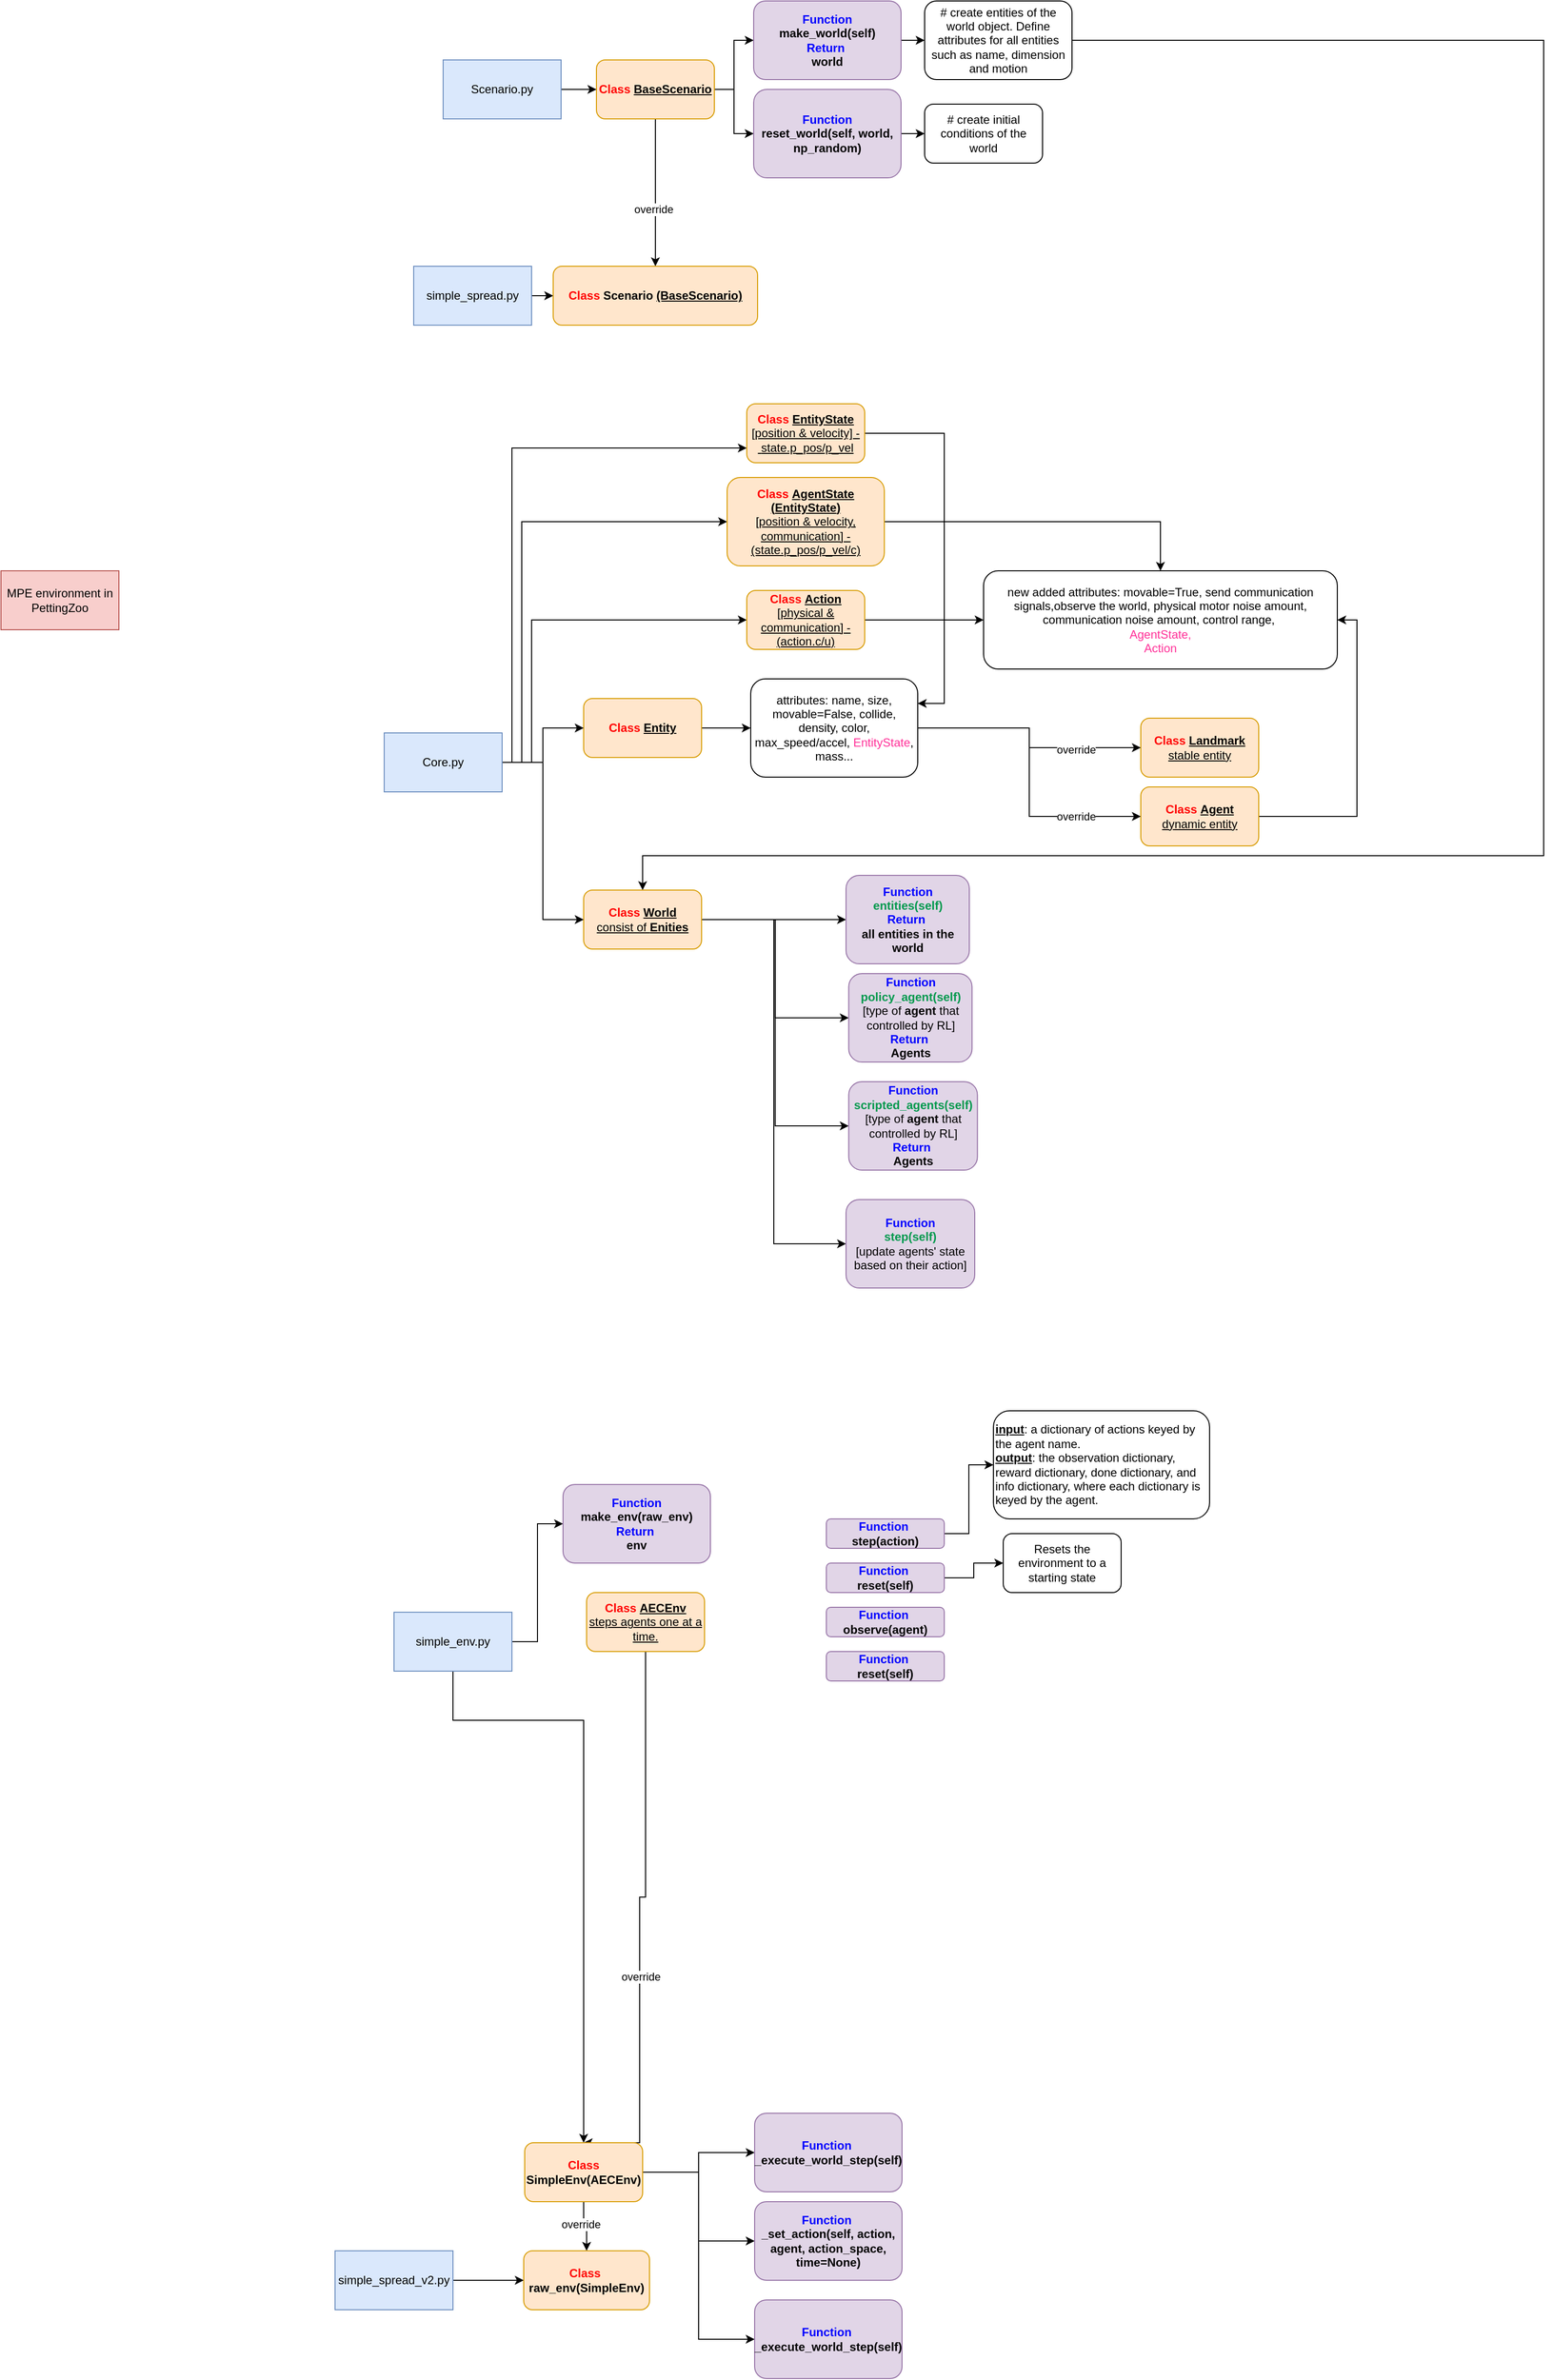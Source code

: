 <mxfile version="20.5.3" type="github"><diagram id="gz-dD4WEyX2W9LxAjVXX" name="Page-1"><mxGraphModel dx="2380" dy="2181" grid="1" gridSize="10" guides="1" tooltips="1" connect="1" arrows="1" fold="1" page="1" pageScale="1" pageWidth="827" pageHeight="1169" math="0" shadow="0"><root><mxCell id="0"/><mxCell id="1" parent="0"/><mxCell id="G7dTCTDDD5qDtTgaem02-5" style="edgeStyle=orthogonalEdgeStyle;rounded=0;orthogonalLoop=1;jettySize=auto;html=1;fontColor=#FF0000;" edge="1" parent="1" source="G7dTCTDDD5qDtTgaem02-3" target="G7dTCTDDD5qDtTgaem02-4"><mxGeometry relative="1" as="geometry"/></mxCell><mxCell id="G7dTCTDDD5qDtTgaem02-8" style="edgeStyle=orthogonalEdgeStyle;rounded=0;orthogonalLoop=1;jettySize=auto;html=1;fontColor=#0000FF;" edge="1" parent="1" source="G7dTCTDDD5qDtTgaem02-3" target="G7dTCTDDD5qDtTgaem02-7"><mxGeometry relative="1" as="geometry"/></mxCell><mxCell id="G7dTCTDDD5qDtTgaem02-83" style="edgeStyle=orthogonalEdgeStyle;rounded=0;orthogonalLoop=1;jettySize=auto;html=1;entryX=0.5;entryY=0;entryDx=0;entryDy=0;fontColor=#000000;" edge="1" parent="1" source="G7dTCTDDD5qDtTgaem02-3" target="G7dTCTDDD5qDtTgaem02-82"><mxGeometry relative="1" as="geometry"/></mxCell><mxCell id="G7dTCTDDD5qDtTgaem02-85" value="override" style="edgeLabel;html=1;align=center;verticalAlign=middle;resizable=0;points=[];fontColor=#000000;" vertex="1" connectable="0" parent="G7dTCTDDD5qDtTgaem02-83"><mxGeometry x="0.226" y="-2" relative="1" as="geometry"><mxPoint as="offset"/></mxGeometry></mxCell><mxCell id="G7dTCTDDD5qDtTgaem02-3" value="&lt;b&gt;&lt;font color=&quot;#ff0000&quot;&gt;Class&lt;/font&gt; &lt;u&gt;BaseScenario&lt;/u&gt;&lt;/b&gt;" style="rounded=1;whiteSpace=wrap;html=1;fillColor=#ffe6cc;strokeColor=#d79b00;" vertex="1" parent="1"><mxGeometry x="516" y="-120" width="120" height="60" as="geometry"/></mxCell><mxCell id="G7dTCTDDD5qDtTgaem02-12" style="edgeStyle=orthogonalEdgeStyle;rounded=0;orthogonalLoop=1;jettySize=auto;html=1;fontColor=#0000FF;" edge="1" parent="1" source="G7dTCTDDD5qDtTgaem02-4" target="G7dTCTDDD5qDtTgaem02-11"><mxGeometry relative="1" as="geometry"/></mxCell><mxCell id="G7dTCTDDD5qDtTgaem02-4" value="&lt;font style=&quot;font-weight: bold;&quot; color=&quot;#0000ff&quot;&gt;Function&lt;/font&gt;&lt;b style=&quot;&quot;&gt; make_world(self)&lt;br&gt;&lt;font color=&quot;#0000ff&quot;&gt;Return&lt;/font&gt;&lt;/b&gt;&amp;nbsp;&lt;br&gt;&lt;b style=&quot;color: rgb(0, 0, 0);&quot;&gt;world&lt;/b&gt;" style="rounded=1;whiteSpace=wrap;html=1;fillColor=#e1d5e7;strokeColor=#9673a6;" vertex="1" parent="1"><mxGeometry x="676" y="-180" width="150" height="80" as="geometry"/></mxCell><mxCell id="G7dTCTDDD5qDtTgaem02-14" style="edgeStyle=orthogonalEdgeStyle;rounded=0;orthogonalLoop=1;jettySize=auto;html=1;entryX=0;entryY=0.5;entryDx=0;entryDy=0;fontColor=#000000;" edge="1" parent="1" source="G7dTCTDDD5qDtTgaem02-7" target="G7dTCTDDD5qDtTgaem02-13"><mxGeometry relative="1" as="geometry"/></mxCell><mxCell id="G7dTCTDDD5qDtTgaem02-7" value="&lt;font style=&quot;font-weight: bold;&quot; color=&quot;#0000ff&quot;&gt;Function&lt;/font&gt;&lt;font style=&quot;&quot; color=&quot;#000000&quot;&gt;&lt;b&gt; reset_world(self, world, np_random)&lt;/b&gt;&lt;br&gt;&lt;/font&gt;" style="rounded=1;whiteSpace=wrap;html=1;fillColor=#e1d5e7;strokeColor=#9673a6;" vertex="1" parent="1"><mxGeometry x="676" y="-90" width="150" height="90" as="geometry"/></mxCell><mxCell id="G7dTCTDDD5qDtTgaem02-101" style="edgeStyle=orthogonalEdgeStyle;rounded=0;orthogonalLoop=1;jettySize=auto;html=1;fontColor=#000000;" edge="1" parent="1" source="G7dTCTDDD5qDtTgaem02-11" target="G7dTCTDDD5qDtTgaem02-22"><mxGeometry relative="1" as="geometry"><Array as="points"><mxPoint x="1480" y="-140"/><mxPoint x="1480" y="690"/><mxPoint x="563" y="690"/></Array></mxGeometry></mxCell><mxCell id="G7dTCTDDD5qDtTgaem02-11" value="&lt;div style=&quot;&quot;&gt;# create entities&amp;nbsp;&lt;span style=&quot;background-color: initial;&quot;&gt;of the world object. Define attributes for all entities such as name, dimension and motion&lt;/span&gt;&lt;/div&gt;" style="rounded=1;whiteSpace=wrap;html=1;" vertex="1" parent="1"><mxGeometry x="850" y="-180" width="150" height="80" as="geometry"/></mxCell><mxCell id="G7dTCTDDD5qDtTgaem02-13" value="# create initial conditions of the world" style="rounded=1;whiteSpace=wrap;html=1;fontColor=#000000;" vertex="1" parent="1"><mxGeometry x="850" y="-75" width="120" height="60" as="geometry"/></mxCell><mxCell id="G7dTCTDDD5qDtTgaem02-21" style="edgeStyle=orthogonalEdgeStyle;rounded=0;orthogonalLoop=1;jettySize=auto;html=1;fontColor=#0000FF;exitX=1;exitY=0.5;exitDx=0;exitDy=0;" edge="1" parent="1" source="G7dTCTDDD5qDtTgaem02-17" target="G7dTCTDDD5qDtTgaem02-20"><mxGeometry relative="1" as="geometry"/></mxCell><mxCell id="G7dTCTDDD5qDtTgaem02-17" value="&lt;b style=&quot;color: rgb(0, 0, 0);&quot;&gt;&lt;font color=&quot;#ff0000&quot;&gt;Class&lt;/font&gt;&amp;nbsp;&lt;u&gt;Entity&lt;/u&gt;&lt;/b&gt;" style="rounded=1;whiteSpace=wrap;html=1;fillColor=#ffe6cc;strokeColor=#d79b00;" vertex="1" parent="1"><mxGeometry x="503" y="530" width="120" height="60" as="geometry"/></mxCell><mxCell id="G7dTCTDDD5qDtTgaem02-66" style="edgeStyle=orthogonalEdgeStyle;rounded=0;orthogonalLoop=1;jettySize=auto;html=1;entryX=1;entryY=0.5;entryDx=0;entryDy=0;fontColor=#000000;" edge="1" parent="1" source="G7dTCTDDD5qDtTgaem02-18" target="G7dTCTDDD5qDtTgaem02-27"><mxGeometry relative="1" as="geometry"><Array as="points"><mxPoint x="1290" y="650"/><mxPoint x="1290" y="450"/></Array></mxGeometry></mxCell><mxCell id="G7dTCTDDD5qDtTgaem02-18" value="&lt;b style=&quot;color: rgb(0, 0, 0);&quot;&gt;&lt;font color=&quot;#ff0000&quot;&gt;Class&lt;/font&gt;&amp;nbsp;&lt;/b&gt;&lt;font color=&quot;#000000&quot;&gt;&lt;u style=&quot;&quot;&gt;&lt;b&gt;Agent&lt;/b&gt;&lt;br&gt;dynamic entity&lt;br&gt;&lt;/u&gt;&lt;/font&gt;" style="rounded=1;whiteSpace=wrap;html=1;fillColor=#ffe6cc;strokeColor=#d79b00;" vertex="1" parent="1"><mxGeometry x="1070" y="620" width="120" height="60" as="geometry"/></mxCell><mxCell id="G7dTCTDDD5qDtTgaem02-19" value="&lt;b style=&quot;color: rgb(0, 0, 0);&quot;&gt;&lt;font color=&quot;#ff0000&quot;&gt;Class&lt;/font&gt;&amp;nbsp;&lt;/b&gt;&lt;u style=&quot;&quot;&gt;&lt;span style=&quot;color: rgb(0, 0, 0);&quot;&gt;&lt;b&gt;Landmark&lt;/b&gt;&lt;br&gt;stable entity&lt;br&gt;&lt;/span&gt;&lt;/u&gt;" style="rounded=1;whiteSpace=wrap;html=1;fillColor=#ffe6cc;strokeColor=#d79b00;" vertex="1" parent="1"><mxGeometry x="1070" y="550" width="120" height="60" as="geometry"/></mxCell><mxCell id="G7dTCTDDD5qDtTgaem02-64" style="edgeStyle=orthogonalEdgeStyle;rounded=0;orthogonalLoop=1;jettySize=auto;html=1;fontColor=#000000;" edge="1" parent="1" source="G7dTCTDDD5qDtTgaem02-20" target="G7dTCTDDD5qDtTgaem02-19"><mxGeometry relative="1" as="geometry"/></mxCell><mxCell id="G7dTCTDDD5qDtTgaem02-78" value="override" style="edgeLabel;html=1;align=center;verticalAlign=middle;resizable=0;points=[];fontColor=#000000;" vertex="1" connectable="0" parent="G7dTCTDDD5qDtTgaem02-64"><mxGeometry x="0.466" y="-2" relative="1" as="geometry"><mxPoint as="offset"/></mxGeometry></mxCell><mxCell id="G7dTCTDDD5qDtTgaem02-65" style="edgeStyle=orthogonalEdgeStyle;rounded=0;orthogonalLoop=1;jettySize=auto;html=1;entryX=0;entryY=0.5;entryDx=0;entryDy=0;fontColor=#000000;" edge="1" parent="1" source="G7dTCTDDD5qDtTgaem02-20" target="G7dTCTDDD5qDtTgaem02-18"><mxGeometry relative="1" as="geometry"/></mxCell><mxCell id="G7dTCTDDD5qDtTgaem02-79" value="override" style="edgeLabel;html=1;align=center;verticalAlign=middle;resizable=0;points=[];fontColor=#000000;" vertex="1" connectable="0" parent="G7dTCTDDD5qDtTgaem02-65"><mxGeometry x="0.584" relative="1" as="geometry"><mxPoint as="offset"/></mxGeometry></mxCell><mxCell id="G7dTCTDDD5qDtTgaem02-20" value="&lt;font style=&quot;&quot; color=&quot;#000000&quot;&gt;attributes: name, size, movable=False, collide, density, color, max_speed/accel, &lt;/font&gt;&lt;font color=&quot;#ff3399&quot;&gt;EntityState&lt;/font&gt;&lt;font style=&quot;&quot; color=&quot;#000000&quot;&gt;, mass...&lt;br&gt;&lt;/font&gt;" style="rounded=1;whiteSpace=wrap;html=1;fontColor=#0000FF;" vertex="1" parent="1"><mxGeometry x="673" y="510" width="170" height="100" as="geometry"/></mxCell><mxCell id="G7dTCTDDD5qDtTgaem02-33" style="edgeStyle=orthogonalEdgeStyle;rounded=0;orthogonalLoop=1;jettySize=auto;html=1;entryX=0;entryY=0.5;entryDx=0;entryDy=0;fontColor=#0000FF;" edge="1" parent="1" source="G7dTCTDDD5qDtTgaem02-22" target="G7dTCTDDD5qDtTgaem02-30"><mxGeometry relative="1" as="geometry"/></mxCell><mxCell id="G7dTCTDDD5qDtTgaem02-99" style="edgeStyle=orthogonalEdgeStyle;rounded=0;orthogonalLoop=1;jettySize=auto;html=1;fontColor=#000000;" edge="1" parent="1" source="G7dTCTDDD5qDtTgaem02-22" target="G7dTCTDDD5qDtTgaem02-98"><mxGeometry relative="1" as="geometry"/></mxCell><mxCell id="G7dTCTDDD5qDtTgaem02-102" style="edgeStyle=orthogonalEdgeStyle;rounded=0;orthogonalLoop=1;jettySize=auto;html=1;entryX=0;entryY=0.5;entryDx=0;entryDy=0;fontColor=#000000;" edge="1" parent="1" source="G7dTCTDDD5qDtTgaem02-22" target="G7dTCTDDD5qDtTgaem02-29"><mxGeometry relative="1" as="geometry"/></mxCell><mxCell id="G7dTCTDDD5qDtTgaem02-103" style="edgeStyle=orthogonalEdgeStyle;rounded=0;orthogonalLoop=1;jettySize=auto;html=1;entryX=0;entryY=0.5;entryDx=0;entryDy=0;fontColor=#000000;" edge="1" parent="1" source="G7dTCTDDD5qDtTgaem02-22" target="G7dTCTDDD5qDtTgaem02-100"><mxGeometry relative="1" as="geometry"/></mxCell><mxCell id="G7dTCTDDD5qDtTgaem02-22" value="&lt;span style=&quot;color: rgb(0, 0, 0);&quot;&gt;&lt;font style=&quot;font-weight: bold;&quot; color=&quot;#ff0000&quot;&gt;Class&lt;/font&gt;&lt;b&gt;&amp;nbsp;&lt;/b&gt;&lt;u style=&quot;&quot;&gt;&lt;b&gt;World&lt;/b&gt;&lt;br&gt;consist of &lt;b&gt;Enities&lt;/b&gt;&lt;br&gt;&lt;/u&gt;&lt;/span&gt;" style="rounded=1;whiteSpace=wrap;html=1;fillColor=#ffe6cc;strokeColor=#d79b00;" vertex="1" parent="1"><mxGeometry x="503" y="725" width="120" height="60" as="geometry"/></mxCell><mxCell id="G7dTCTDDD5qDtTgaem02-27" value="&lt;font style=&quot;&quot; color=&quot;#000000&quot;&gt;new added attributes: movable=True, send communication signals,observe the world, physical motor noise amount, communication noise amount, control range,&amp;nbsp;&lt;br&gt;&lt;/font&gt;&lt;font color=&quot;#ff3399&quot;&gt;AgentState&lt;/font&gt;&lt;font color=&quot;#ff3399&quot;&gt;, &lt;br&gt;&lt;/font&gt;&lt;span style=&quot;color: rgb(255, 51, 153);&quot;&gt;Action&lt;/span&gt;&lt;font style=&quot;&quot; color=&quot;#000000&quot;&gt;&lt;br&gt;&lt;/font&gt;" style="rounded=1;whiteSpace=wrap;html=1;fontColor=#0000FF;" vertex="1" parent="1"><mxGeometry x="910" y="400" width="360" height="100" as="geometry"/></mxCell><mxCell id="G7dTCTDDD5qDtTgaem02-29" value="&lt;span style=&quot;color: rgb(0, 0, 255); font-weight: 700;&quot;&gt;Function&lt;/span&gt;&lt;font color=&quot;#00994d&quot;&gt;&lt;br&gt;&lt;b&gt;policy_agent(self)&lt;/b&gt;&lt;/font&gt;&lt;br&gt;&lt;font color=&quot;#000000&quot;&gt;[type of &lt;b&gt;agent&lt;/b&gt; that controlled by RL]&lt;/font&gt;&lt;br&gt;&lt;b style=&quot;&quot;&gt;&lt;font color=&quot;#0000ff&quot;&gt;Return&lt;/font&gt;&lt;font color=&quot;#000000&quot;&gt;&amp;nbsp;&lt;/font&gt;&lt;br&gt;&lt;font color=&quot;#000000&quot;&gt;Agents&lt;/font&gt;&lt;/b&gt;" style="rounded=1;whiteSpace=wrap;html=1;fillColor=#e1d5e7;strokeColor=#9673a6;" vertex="1" parent="1"><mxGeometry x="772.75" y="810" width="125.5" height="90" as="geometry"/></mxCell><mxCell id="G7dTCTDDD5qDtTgaem02-30" value="&lt;span style=&quot;color: rgb(0, 0, 255); font-weight: 700;&quot;&gt;Function&lt;br&gt;&lt;/span&gt;&lt;font color=&quot;#00994d&quot;&gt;&lt;b&gt;scripted_agents(self)&lt;/b&gt;&lt;/font&gt;&lt;br&gt;&lt;span style=&quot;color: rgb(0, 0, 0);&quot;&gt;[type of &lt;b&gt;agent&lt;/b&gt; that controlled by RL]&lt;br&gt;&lt;/span&gt;&lt;b&gt;&lt;font color=&quot;#0000ff&quot;&gt;Return&lt;/font&gt;&lt;font color=&quot;#000000&quot;&gt;&amp;nbsp;&lt;/font&gt;&lt;br&gt;&lt;font color=&quot;#000000&quot;&gt;Agents&lt;/font&gt;&lt;/b&gt;&lt;font color=&quot;#000000&quot;&gt;&lt;br&gt;&lt;/font&gt;" style="rounded=1;whiteSpace=wrap;html=1;fillColor=#e1d5e7;strokeColor=#9673a6;" vertex="1" parent="1"><mxGeometry x="772.75" y="920" width="131" height="90" as="geometry"/></mxCell><mxCell id="G7dTCTDDD5qDtTgaem02-49" value="&lt;font color=&quot;#000000&quot;&gt;MPE environment in PettingZoo&lt;/font&gt;" style="rounded=0;whiteSpace=wrap;html=1;fillColor=#f8cecc;strokeColor=#b85450;" vertex="1" parent="1"><mxGeometry x="-90" y="400" width="120" height="60" as="geometry"/></mxCell><mxCell id="G7dTCTDDD5qDtTgaem02-53" style="edgeStyle=orthogonalEdgeStyle;rounded=0;orthogonalLoop=1;jettySize=auto;html=1;entryX=0;entryY=0.5;entryDx=0;entryDy=0;fontColor=#000000;" edge="1" parent="1" source="G7dTCTDDD5qDtTgaem02-50" target="G7dTCTDDD5qDtTgaem02-17"><mxGeometry relative="1" as="geometry"/></mxCell><mxCell id="G7dTCTDDD5qDtTgaem02-54" style="edgeStyle=orthogonalEdgeStyle;rounded=0;orthogonalLoop=1;jettySize=auto;html=1;entryX=0;entryY=0.5;entryDx=0;entryDy=0;fontColor=#000000;" edge="1" parent="1" source="G7dTCTDDD5qDtTgaem02-50" target="G7dTCTDDD5qDtTgaem02-22"><mxGeometry relative="1" as="geometry"/></mxCell><mxCell id="G7dTCTDDD5qDtTgaem02-60" style="edgeStyle=orthogonalEdgeStyle;rounded=0;orthogonalLoop=1;jettySize=auto;html=1;entryX=0;entryY=0.5;entryDx=0;entryDy=0;fontColor=#000000;exitX=1;exitY=0.5;exitDx=0;exitDy=0;" edge="1" parent="1" source="G7dTCTDDD5qDtTgaem02-50" target="G7dTCTDDD5qDtTgaem02-59"><mxGeometry relative="1" as="geometry"><Array as="points"><mxPoint x="450" y="595"/><mxPoint x="450" y="450"/></Array></mxGeometry></mxCell><mxCell id="G7dTCTDDD5qDtTgaem02-62" style="edgeStyle=orthogonalEdgeStyle;rounded=0;orthogonalLoop=1;jettySize=auto;html=1;entryX=0;entryY=0.75;entryDx=0;entryDy=0;fontColor=#000000;" edge="1" parent="1" source="G7dTCTDDD5qDtTgaem02-50" target="G7dTCTDDD5qDtTgaem02-56"><mxGeometry relative="1" as="geometry"><Array as="points"><mxPoint x="430" y="595"/><mxPoint x="430" y="275"/></Array></mxGeometry></mxCell><mxCell id="G7dTCTDDD5qDtTgaem02-63" style="edgeStyle=orthogonalEdgeStyle;rounded=0;orthogonalLoop=1;jettySize=auto;html=1;entryX=0;entryY=0.5;entryDx=0;entryDy=0;fontColor=#000000;" edge="1" parent="1" source="G7dTCTDDD5qDtTgaem02-50" target="G7dTCTDDD5qDtTgaem02-55"><mxGeometry relative="1" as="geometry"><Array as="points"><mxPoint x="440" y="595"/><mxPoint x="440" y="350"/></Array></mxGeometry></mxCell><mxCell id="G7dTCTDDD5qDtTgaem02-50" value="Core.py" style="rounded=0;whiteSpace=wrap;html=1;fillColor=#dae8fc;strokeColor=#6c8ebf;" vertex="1" parent="1"><mxGeometry x="300" y="565" width="120" height="60" as="geometry"/></mxCell><mxCell id="G7dTCTDDD5qDtTgaem02-52" style="edgeStyle=orthogonalEdgeStyle;rounded=0;orthogonalLoop=1;jettySize=auto;html=1;entryX=0;entryY=0.5;entryDx=0;entryDy=0;fontColor=#000000;" edge="1" parent="1" source="G7dTCTDDD5qDtTgaem02-51" target="G7dTCTDDD5qDtTgaem02-3"><mxGeometry relative="1" as="geometry"/></mxCell><mxCell id="G7dTCTDDD5qDtTgaem02-51" value="Scenario.py" style="rounded=0;whiteSpace=wrap;html=1;fillColor=#dae8fc;strokeColor=#6c8ebf;" vertex="1" parent="1"><mxGeometry x="360" y="-120" width="120" height="60" as="geometry"/></mxCell><mxCell id="G7dTCTDDD5qDtTgaem02-57" style="edgeStyle=orthogonalEdgeStyle;rounded=0;orthogonalLoop=1;jettySize=auto;html=1;fontColor=#000000;" edge="1" parent="1" source="G7dTCTDDD5qDtTgaem02-55" target="G7dTCTDDD5qDtTgaem02-27"><mxGeometry relative="1" as="geometry"/></mxCell><mxCell id="G7dTCTDDD5qDtTgaem02-55" value="&lt;b style=&quot;color: rgb(0, 0, 0);&quot;&gt;&lt;font color=&quot;#ff0000&quot;&gt;Class&lt;/font&gt;&amp;nbsp;&lt;/b&gt;&lt;font color=&quot;#000000&quot;&gt;&lt;u style=&quot;&quot;&gt;&lt;b&gt;AgentState (&lt;/b&gt;&lt;/u&gt;&lt;/font&gt;&lt;u&gt;&lt;b&gt;EntityState&lt;/b&gt;&lt;/u&gt;&lt;font color=&quot;#000000&quot;&gt;&lt;u style=&quot;&quot;&gt;&lt;b&gt;)&lt;/b&gt;&lt;br&gt;[position &amp;amp; velocity, communication] - (state.p_pos/p_vel/c)&lt;br&gt;&lt;/u&gt;&lt;/font&gt;" style="rounded=1;whiteSpace=wrap;html=1;fillColor=#ffe6cc;strokeColor=#d79b00;" vertex="1" parent="1"><mxGeometry x="649" y="305" width="160" height="90" as="geometry"/></mxCell><mxCell id="G7dTCTDDD5qDtTgaem02-58" style="edgeStyle=orthogonalEdgeStyle;rounded=0;orthogonalLoop=1;jettySize=auto;html=1;fontColor=#000000;entryX=1;entryY=0.25;entryDx=0;entryDy=0;" edge="1" parent="1" source="G7dTCTDDD5qDtTgaem02-56" target="G7dTCTDDD5qDtTgaem02-20"><mxGeometry relative="1" as="geometry"><Array as="points"><mxPoint x="870" y="260"/><mxPoint x="870" y="535"/></Array></mxGeometry></mxCell><mxCell id="G7dTCTDDD5qDtTgaem02-56" value="&lt;b style=&quot;color: rgb(0, 0, 0);&quot;&gt;&lt;font color=&quot;#ff0000&quot;&gt;Class&lt;/font&gt;&amp;nbsp;&lt;/b&gt;&lt;font color=&quot;#000000&quot;&gt;&lt;u style=&quot;&quot;&gt;&lt;b&gt;EntityState&lt;/b&gt;&lt;br&gt;[position &amp;amp; velocity] -&amp;nbsp;&lt;/u&gt;&lt;/font&gt;&lt;u&gt;state.p_pos/p_vel&lt;/u&gt;&lt;font color=&quot;#000000&quot;&gt;&lt;u style=&quot;&quot;&gt;&lt;br&gt;&lt;/u&gt;&lt;/font&gt;" style="rounded=1;whiteSpace=wrap;html=1;fillColor=#ffe6cc;strokeColor=#d79b00;" vertex="1" parent="1"><mxGeometry x="669" y="230" width="120" height="60" as="geometry"/></mxCell><mxCell id="G7dTCTDDD5qDtTgaem02-61" style="edgeStyle=orthogonalEdgeStyle;rounded=0;orthogonalLoop=1;jettySize=auto;html=1;fontColor=#000000;" edge="1" parent="1" source="G7dTCTDDD5qDtTgaem02-59" target="G7dTCTDDD5qDtTgaem02-27"><mxGeometry relative="1" as="geometry"/></mxCell><mxCell id="G7dTCTDDD5qDtTgaem02-59" value="&lt;b style=&quot;color: rgb(0, 0, 0);&quot;&gt;&lt;font color=&quot;#ff0000&quot;&gt;Class&lt;/font&gt;&amp;nbsp;&lt;/b&gt;&lt;b&gt;&lt;u&gt;&lt;span style=&quot;background-color: initial;&quot;&gt;Action&lt;/span&gt;&lt;br&gt;&lt;/u&gt;&lt;/b&gt;&lt;font color=&quot;#000000&quot;&gt;&lt;u style=&quot;&quot;&gt;[physical &amp;amp; communication] - (action.c/u)&lt;br&gt;&lt;/u&gt;&lt;/font&gt;" style="rounded=1;whiteSpace=wrap;html=1;fillColor=#ffe6cc;strokeColor=#d79b00;" vertex="1" parent="1"><mxGeometry x="669" y="420" width="120" height="60" as="geometry"/></mxCell><mxCell id="G7dTCTDDD5qDtTgaem02-74" style="edgeStyle=orthogonalEdgeStyle;rounded=0;orthogonalLoop=1;jettySize=auto;html=1;entryX=0.5;entryY=0;entryDx=0;entryDy=0;fontColor=#000000;" edge="1" parent="1" source="G7dTCTDDD5qDtTgaem02-67" target="G7dTCTDDD5qDtTgaem02-72"><mxGeometry relative="1" as="geometry"><Array as="points"><mxPoint x="566" y="1750"/><mxPoint x="560" y="1750"/><mxPoint x="560" y="2000"/></Array></mxGeometry></mxCell><mxCell id="G7dTCTDDD5qDtTgaem02-80" value="override" style="edgeLabel;html=1;align=center;verticalAlign=middle;resizable=0;points=[];fontColor=#000000;" vertex="1" connectable="0" parent="G7dTCTDDD5qDtTgaem02-74"><mxGeometry x="0.195" y="1" relative="1" as="geometry"><mxPoint as="offset"/></mxGeometry></mxCell><mxCell id="G7dTCTDDD5qDtTgaem02-67" value="&lt;b style=&quot;color: rgb(0, 0, 0);&quot;&gt;&lt;font color=&quot;#ff0000&quot;&gt;Class&lt;/font&gt;&amp;nbsp;&lt;/b&gt;&lt;u style=&quot;&quot;&gt;&lt;b&gt;AECEnv&lt;/b&gt;&lt;br&gt;steps agents one at a time.&lt;br&gt;&lt;/u&gt;" style="rounded=1;whiteSpace=wrap;html=1;fillColor=#ffe6cc;strokeColor=#d79b00;" vertex="1" parent="1"><mxGeometry x="506" y="1440" width="120" height="60" as="geometry"/></mxCell><mxCell id="G7dTCTDDD5qDtTgaem02-73" style="edgeStyle=orthogonalEdgeStyle;rounded=0;orthogonalLoop=1;jettySize=auto;html=1;fontColor=#000000;" edge="1" parent="1" source="G7dTCTDDD5qDtTgaem02-69" target="G7dTCTDDD5qDtTgaem02-72"><mxGeometry relative="1" as="geometry"><Array as="points"><mxPoint x="370" y="1570"/></Array></mxGeometry></mxCell><mxCell id="G7dTCTDDD5qDtTgaem02-77" style="edgeStyle=orthogonalEdgeStyle;rounded=0;orthogonalLoop=1;jettySize=auto;html=1;entryX=0;entryY=0.5;entryDx=0;entryDy=0;fontColor=#000000;" edge="1" parent="1" source="G7dTCTDDD5qDtTgaem02-69" target="G7dTCTDDD5qDtTgaem02-76"><mxGeometry relative="1" as="geometry"/></mxCell><mxCell id="G7dTCTDDD5qDtTgaem02-69" value="simple_env.py" style="rounded=0;whiteSpace=wrap;html=1;fillColor=#dae8fc;strokeColor=#6c8ebf;" vertex="1" parent="1"><mxGeometry x="310" y="1460" width="120" height="60" as="geometry"/></mxCell><mxCell id="G7dTCTDDD5qDtTgaem02-89" style="edgeStyle=orthogonalEdgeStyle;rounded=0;orthogonalLoop=1;jettySize=auto;html=1;fontColor=#000000;" edge="1" parent="1" source="G7dTCTDDD5qDtTgaem02-72" target="G7dTCTDDD5qDtTgaem02-87"><mxGeometry relative="1" as="geometry"/></mxCell><mxCell id="G7dTCTDDD5qDtTgaem02-90" value="override" style="edgeLabel;html=1;align=center;verticalAlign=middle;resizable=0;points=[];fontColor=#000000;" vertex="1" connectable="0" parent="G7dTCTDDD5qDtTgaem02-89"><mxGeometry x="-0.124" y="-3" relative="1" as="geometry"><mxPoint as="offset"/></mxGeometry></mxCell><mxCell id="G7dTCTDDD5qDtTgaem02-95" style="edgeStyle=orthogonalEdgeStyle;rounded=0;orthogonalLoop=1;jettySize=auto;html=1;entryX=0;entryY=0.5;entryDx=0;entryDy=0;fontColor=#000000;" edge="1" parent="1" source="G7dTCTDDD5qDtTgaem02-72" target="G7dTCTDDD5qDtTgaem02-92"><mxGeometry relative="1" as="geometry"/></mxCell><mxCell id="G7dTCTDDD5qDtTgaem02-96" style="edgeStyle=orthogonalEdgeStyle;rounded=0;orthogonalLoop=1;jettySize=auto;html=1;entryX=0;entryY=0.5;entryDx=0;entryDy=0;fontColor=#000000;" edge="1" parent="1" source="G7dTCTDDD5qDtTgaem02-72" target="G7dTCTDDD5qDtTgaem02-93"><mxGeometry relative="1" as="geometry"/></mxCell><mxCell id="G7dTCTDDD5qDtTgaem02-97" style="edgeStyle=orthogonalEdgeStyle;rounded=0;orthogonalLoop=1;jettySize=auto;html=1;entryX=0;entryY=0.5;entryDx=0;entryDy=0;fontColor=#000000;" edge="1" parent="1" source="G7dTCTDDD5qDtTgaem02-72" target="G7dTCTDDD5qDtTgaem02-94"><mxGeometry relative="1" as="geometry"/></mxCell><mxCell id="G7dTCTDDD5qDtTgaem02-72" value="&lt;b style=&quot;&quot;&gt;&lt;font color=&quot;#ff0000&quot;&gt;Class &lt;/font&gt;SimpleEnv(AECEnv)&lt;/b&gt;" style="rounded=1;whiteSpace=wrap;html=1;fillColor=#ffe6cc;strokeColor=#d79b00;" vertex="1" parent="1"><mxGeometry x="443" y="2000" width="120" height="60" as="geometry"/></mxCell><mxCell id="G7dTCTDDD5qDtTgaem02-76" value="&lt;font style=&quot;font-weight: bold;&quot; color=&quot;#0000ff&quot;&gt;Function&lt;/font&gt;&lt;b style=&quot;&quot;&gt; make_env(raw_env)&lt;br&gt;&lt;font color=&quot;#0000ff&quot;&gt;Return&lt;/font&gt;&lt;/b&gt;&amp;nbsp;&lt;br&gt;&lt;b style=&quot;color: rgb(0, 0, 0);&quot;&gt;env&lt;/b&gt;" style="rounded=1;whiteSpace=wrap;html=1;fillColor=#e1d5e7;strokeColor=#9673a6;" vertex="1" parent="1"><mxGeometry x="482" y="1330" width="150" height="80" as="geometry"/></mxCell><mxCell id="G7dTCTDDD5qDtTgaem02-84" style="edgeStyle=orthogonalEdgeStyle;rounded=0;orthogonalLoop=1;jettySize=auto;html=1;fontColor=#000000;" edge="1" parent="1" source="G7dTCTDDD5qDtTgaem02-81" target="G7dTCTDDD5qDtTgaem02-82"><mxGeometry relative="1" as="geometry"/></mxCell><mxCell id="G7dTCTDDD5qDtTgaem02-81" value="simple_spread.py" style="rounded=0;whiteSpace=wrap;html=1;fillColor=#dae8fc;strokeColor=#6c8ebf;" vertex="1" parent="1"><mxGeometry x="330" y="90" width="120" height="60" as="geometry"/></mxCell><mxCell id="G7dTCTDDD5qDtTgaem02-82" value="&lt;font style=&quot;font-weight: bold;&quot; color=&quot;#ff0000&quot;&gt;Class&amp;nbsp;&lt;/font&gt;&lt;span style=&quot;font-size: 12px;&quot;&gt;&lt;b&gt;Scenario&amp;nbsp;&lt;/b&gt;&lt;/span&gt;&lt;u style=&quot;font-weight: bold;&quot;&gt;(BaseScenario)&lt;/u&gt;" style="rounded=1;whiteSpace=wrap;html=1;fillColor=#ffe6cc;strokeColor=#d79b00;" vertex="1" parent="1"><mxGeometry x="472" y="90" width="208" height="60" as="geometry"/></mxCell><mxCell id="G7dTCTDDD5qDtTgaem02-91" style="edgeStyle=orthogonalEdgeStyle;rounded=0;orthogonalLoop=1;jettySize=auto;html=1;fontColor=#000000;" edge="1" parent="1" source="G7dTCTDDD5qDtTgaem02-86" target="G7dTCTDDD5qDtTgaem02-87"><mxGeometry relative="1" as="geometry"/></mxCell><mxCell id="G7dTCTDDD5qDtTgaem02-86" value="simple_spread_v2.py" style="rounded=0;whiteSpace=wrap;html=1;fillColor=#dae8fc;strokeColor=#6c8ebf;" vertex="1" parent="1"><mxGeometry x="250" y="2110" width="120" height="60" as="geometry"/></mxCell><mxCell id="G7dTCTDDD5qDtTgaem02-87" value="&lt;font style=&quot;font-weight: bold;&quot; color=&quot;#ff0000&quot;&gt;Class&amp;nbsp;&lt;br&gt;&lt;/font&gt;&lt;span style=&quot;font-size: 12px;&quot;&gt;&lt;b&gt;raw_env&lt;/b&gt;&lt;/span&gt;&lt;b&gt;(&lt;/b&gt;&lt;span style=&quot;font-size: 12px;&quot;&gt;&lt;b&gt;SimpleEnv&lt;/b&gt;&lt;/span&gt;&lt;b&gt;)&lt;/b&gt;" style="rounded=1;whiteSpace=wrap;html=1;fillColor=#ffe6cc;strokeColor=#d79b00;" vertex="1" parent="1"><mxGeometry x="442" y="2110" width="128" height="60" as="geometry"/></mxCell><mxCell id="G7dTCTDDD5qDtTgaem02-92" value="&lt;font style=&quot;font-weight: bold;&quot; color=&quot;#0000ff&quot;&gt;Function&lt;/font&gt;&lt;b&gt;&amp;nbsp;&lt;br&gt;&lt;/b&gt;&lt;span style=&quot;font-size: 12px;&quot;&gt;&lt;b&gt;_execute_world_step(self)&lt;/b&gt;&lt;/span&gt;" style="rounded=1;whiteSpace=wrap;html=1;fillColor=#e1d5e7;strokeColor=#9673a6;" vertex="1" parent="1"><mxGeometry x="677" y="1970" width="150" height="80" as="geometry"/></mxCell><mxCell id="G7dTCTDDD5qDtTgaem02-93" value="&lt;font style=&quot;font-weight: bold;&quot; color=&quot;#0000ff&quot;&gt;Function&lt;/font&gt;&lt;b&gt;&amp;nbsp;&lt;br&gt;&lt;/b&gt;&lt;span style=&quot;font-size: 12px;&quot;&gt;&lt;b&gt;_set_action(self, action, agent, action_space, time=None)&lt;/b&gt;&lt;/span&gt;" style="rounded=1;whiteSpace=wrap;html=1;fillColor=#e1d5e7;strokeColor=#9673a6;" vertex="1" parent="1"><mxGeometry x="677" y="2060" width="150" height="80" as="geometry"/></mxCell><mxCell id="G7dTCTDDD5qDtTgaem02-94" value="&lt;font style=&quot;font-weight: bold;&quot; color=&quot;#0000ff&quot;&gt;Function&lt;/font&gt;&lt;b&gt;&amp;nbsp;&lt;br&gt;&lt;/b&gt;&lt;span style=&quot;font-size: 12px;&quot;&gt;&lt;b&gt;_execute_world_step(self)&lt;/b&gt;&lt;/span&gt;" style="rounded=1;whiteSpace=wrap;html=1;fillColor=#e1d5e7;strokeColor=#9673a6;" vertex="1" parent="1"><mxGeometry x="677" y="2160" width="150" height="80" as="geometry"/></mxCell><mxCell id="G7dTCTDDD5qDtTgaem02-98" value="&lt;span style=&quot;color: rgb(0, 0, 255); font-weight: 700;&quot;&gt;Function&lt;/span&gt;&lt;font color=&quot;#00994d&quot;&gt;&lt;br&gt;&lt;span style=&quot;font-size: 12px;&quot;&gt;&lt;b&gt;entities&lt;/b&gt;&lt;/span&gt;&lt;b&gt;(self)&lt;/b&gt;&lt;/font&gt;&lt;br&gt;&lt;font style=&quot;font-weight: bold;&quot; color=&quot;#0000ff&quot;&gt;Return&lt;/font&gt;&lt;font style=&quot;font-weight: bold;&quot; color=&quot;#000000&quot;&gt;&amp;nbsp;&lt;/font&gt;&lt;br&gt;&lt;span style=&quot;font-size: 12px;&quot;&gt;&lt;b&gt;all entities in the world&lt;/b&gt;&lt;/span&gt;" style="rounded=1;whiteSpace=wrap;html=1;fillColor=#e1d5e7;strokeColor=#9673a6;" vertex="1" parent="1"><mxGeometry x="770" y="710" width="125.5" height="90" as="geometry"/></mxCell><mxCell id="G7dTCTDDD5qDtTgaem02-100" value="&lt;span style=&quot;color: rgb(0, 0, 255); font-weight: 700;&quot;&gt;Function&lt;br&gt;&lt;/span&gt;&lt;font color=&quot;#00994d&quot;&gt;&lt;span style=&quot;font-size: 12px;&quot;&gt;&lt;b&gt;step&lt;/b&gt;&lt;/span&gt;&lt;b&gt;(self)&lt;/b&gt;&lt;/font&gt;&lt;br&gt;&lt;span style=&quot;color: rgb(0, 0, 0);&quot;&gt;[update agents' state based on their action]&lt;/span&gt;&lt;font color=&quot;#000000&quot;&gt;&lt;br&gt;&lt;/font&gt;" style="rounded=1;whiteSpace=wrap;html=1;fillColor=#e1d5e7;strokeColor=#9673a6;" vertex="1" parent="1"><mxGeometry x="770" y="1040" width="131" height="90" as="geometry"/></mxCell><mxCell id="G7dTCTDDD5qDtTgaem02-108" value="" style="edgeStyle=orthogonalEdgeStyle;rounded=0;orthogonalLoop=1;jettySize=auto;html=1;fontColor=#000000;" edge="1" parent="1" source="G7dTCTDDD5qDtTgaem02-104" target="G7dTCTDDD5qDtTgaem02-107"><mxGeometry relative="1" as="geometry"/></mxCell><mxCell id="G7dTCTDDD5qDtTgaem02-104" value="&lt;font style=&quot;font-weight: bold;&quot; color=&quot;#0000ff&quot;&gt;Function&lt;/font&gt;&lt;b&gt;&amp;nbsp;&lt;br&gt;&lt;/b&gt;&lt;span style=&quot;font-size: 12px;&quot;&gt;&lt;b&gt;step(action)&lt;/b&gt;&lt;/span&gt;" style="rounded=1;whiteSpace=wrap;html=1;fillColor=#e1d5e7;strokeColor=#9673a6;" vertex="1" parent="1"><mxGeometry x="750" y="1365" width="120" height="30" as="geometry"/></mxCell><mxCell id="G7dTCTDDD5qDtTgaem02-107" value="&lt;div&gt;&lt;span style=&quot;font-size: 12px;&quot;&gt;&lt;u&gt;&lt;b&gt;input&lt;/b&gt;&lt;/u&gt;: a dictionary of actions keyed by the agent name.&lt;/span&gt;&lt;/div&gt;&lt;div&gt;&lt;span style=&quot;font-size: 12px;&quot;&gt;&lt;b&gt;&lt;u&gt;output&lt;/u&gt;&lt;/b&gt;: the observation dictionary, reward dictionary, done dictionary, and info dictionary,&amp;nbsp;&lt;/span&gt;&lt;span style=&quot;background-color: initial;&quot;&gt;where each dictionary is keyed by the agent.&lt;/span&gt;&lt;/div&gt;" style="rounded=1;whiteSpace=wrap;html=1;align=left;" vertex="1" parent="1"><mxGeometry x="920" y="1255" width="220" height="110" as="geometry"/></mxCell><mxCell id="G7dTCTDDD5qDtTgaem02-116" style="edgeStyle=orthogonalEdgeStyle;rounded=0;orthogonalLoop=1;jettySize=auto;html=1;fontColor=#000000;" edge="1" parent="1" source="G7dTCTDDD5qDtTgaem02-110" target="G7dTCTDDD5qDtTgaem02-115"><mxGeometry relative="1" as="geometry"/></mxCell><mxCell id="G7dTCTDDD5qDtTgaem02-110" value="&lt;font style=&quot;font-weight: bold;&quot; color=&quot;#0000ff&quot;&gt;Function&lt;/font&gt;&lt;b&gt;&amp;nbsp;&lt;br&gt;&lt;/b&gt;&lt;span style=&quot;font-size: 12px;&quot;&gt;&lt;b&gt;reset(self)&lt;/b&gt;&lt;/span&gt;" style="rounded=1;whiteSpace=wrap;html=1;fillColor=#e1d5e7;strokeColor=#9673a6;" vertex="1" parent="1"><mxGeometry x="750" y="1410" width="120" height="30" as="geometry"/></mxCell><mxCell id="G7dTCTDDD5qDtTgaem02-111" value="&lt;font style=&quot;font-weight: bold;&quot; color=&quot;#0000ff&quot;&gt;Function&lt;/font&gt;&lt;b&gt;&amp;nbsp;&lt;br&gt;&lt;/b&gt;&lt;span style=&quot;font-size: 12px;&quot;&gt;&lt;b&gt;reset(self)&lt;/b&gt;&lt;/span&gt;" style="rounded=1;whiteSpace=wrap;html=1;fillColor=#e1d5e7;strokeColor=#9673a6;" vertex="1" parent="1"><mxGeometry x="750" y="1500" width="120" height="30" as="geometry"/></mxCell><mxCell id="G7dTCTDDD5qDtTgaem02-112" value="&lt;font style=&quot;font-weight: bold;&quot; color=&quot;#0000ff&quot;&gt;Function&lt;/font&gt;&lt;b&gt;&amp;nbsp;&lt;br&gt;&lt;/b&gt;&lt;span style=&quot;font-size: 12px;&quot;&gt;&lt;b&gt;observe(agent)&lt;/b&gt;&lt;/span&gt;" style="rounded=1;whiteSpace=wrap;html=1;fillColor=#e1d5e7;strokeColor=#9673a6;" vertex="1" parent="1"><mxGeometry x="750" y="1455" width="120" height="30" as="geometry"/></mxCell><mxCell id="G7dTCTDDD5qDtTgaem02-115" value="&lt;span style=&quot;font-size: 12px;&quot;&gt;Resets the environment to a starting state&lt;/span&gt;" style="rounded=1;whiteSpace=wrap;html=1;fontColor=#000000;" vertex="1" parent="1"><mxGeometry x="930" y="1380" width="120" height="60" as="geometry"/></mxCell></root></mxGraphModel></diagram></mxfile>